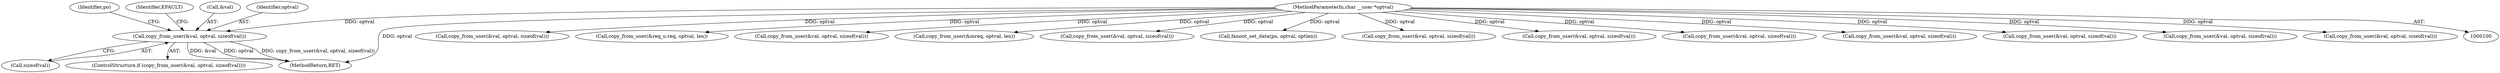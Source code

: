 digraph "0_linux_84ac7260236a49c79eede91617700174c2c19b0c_0@API" {
"1000355" [label="(Call,copy_from_user(&val, optval, sizeof(val)))"];
"1000104" [label="(MethodParameterIn,char __user *optval)"];
"1000570" [label="(Call,copy_from_user(&val, optval, sizeof(val)))"];
"1000227" [label="(Call,copy_from_user(&req_u.req, optval, len))"];
"1000258" [label="(Call,copy_from_user(&val, optval, sizeof(val)))"];
"1000161" [label="(Call,copy_from_user(&mreq, optval, len))"];
"1000660" [label="(Call,copy_from_user(&val, optval, sizeof(val)))"];
"1000359" [label="(Call,sizeof(val))"];
"1000599" [label="(Call,fanout_set_data(po, optval, optlen))"];
"1000366" [label="(Identifier,po)"];
"1000542" [label="(Call,copy_from_user(&val, optval, sizeof(val)))"];
"1000458" [label="(Call,copy_from_user(&val, optval, sizeof(val)))"];
"1000354" [label="(ControlStructure,if (copy_from_user(&val, optval, sizeof(val))))"];
"1000630" [label="(Call,copy_from_user(&val, optval, sizeof(val)))"];
"1000302" [label="(Call,copy_from_user(&val, optval, sizeof(val)))"];
"1000363" [label="(Identifier,EFAULT)"];
"1000428" [label="(Call,copy_from_user(&val, optval, sizeof(val)))"];
"1000356" [label="(Call,&val)"];
"1000358" [label="(Identifier,optval)"];
"1000398" [label="(Call,copy_from_user(&val, optval, sizeof(val)))"];
"1000355" [label="(Call,copy_from_user(&val, optval, sizeof(val)))"];
"1000683" [label="(MethodReturn,RET)"];
"1000104" [label="(MethodParameterIn,char __user *optval)"];
"1000512" [label="(Call,copy_from_user(&val, optval, sizeof(val)))"];
"1000355" -> "1000354"  [label="AST: "];
"1000355" -> "1000359"  [label="CFG: "];
"1000356" -> "1000355"  [label="AST: "];
"1000358" -> "1000355"  [label="AST: "];
"1000359" -> "1000355"  [label="AST: "];
"1000363" -> "1000355"  [label="CFG: "];
"1000366" -> "1000355"  [label="CFG: "];
"1000355" -> "1000683"  [label="DDG: &val"];
"1000355" -> "1000683"  [label="DDG: optval"];
"1000355" -> "1000683"  [label="DDG: copy_from_user(&val, optval, sizeof(val))"];
"1000104" -> "1000355"  [label="DDG: optval"];
"1000104" -> "1000100"  [label="AST: "];
"1000104" -> "1000683"  [label="DDG: optval"];
"1000104" -> "1000161"  [label="DDG: optval"];
"1000104" -> "1000227"  [label="DDG: optval"];
"1000104" -> "1000258"  [label="DDG: optval"];
"1000104" -> "1000302"  [label="DDG: optval"];
"1000104" -> "1000398"  [label="DDG: optval"];
"1000104" -> "1000428"  [label="DDG: optval"];
"1000104" -> "1000458"  [label="DDG: optval"];
"1000104" -> "1000512"  [label="DDG: optval"];
"1000104" -> "1000542"  [label="DDG: optval"];
"1000104" -> "1000570"  [label="DDG: optval"];
"1000104" -> "1000599"  [label="DDG: optval"];
"1000104" -> "1000630"  [label="DDG: optval"];
"1000104" -> "1000660"  [label="DDG: optval"];
}
